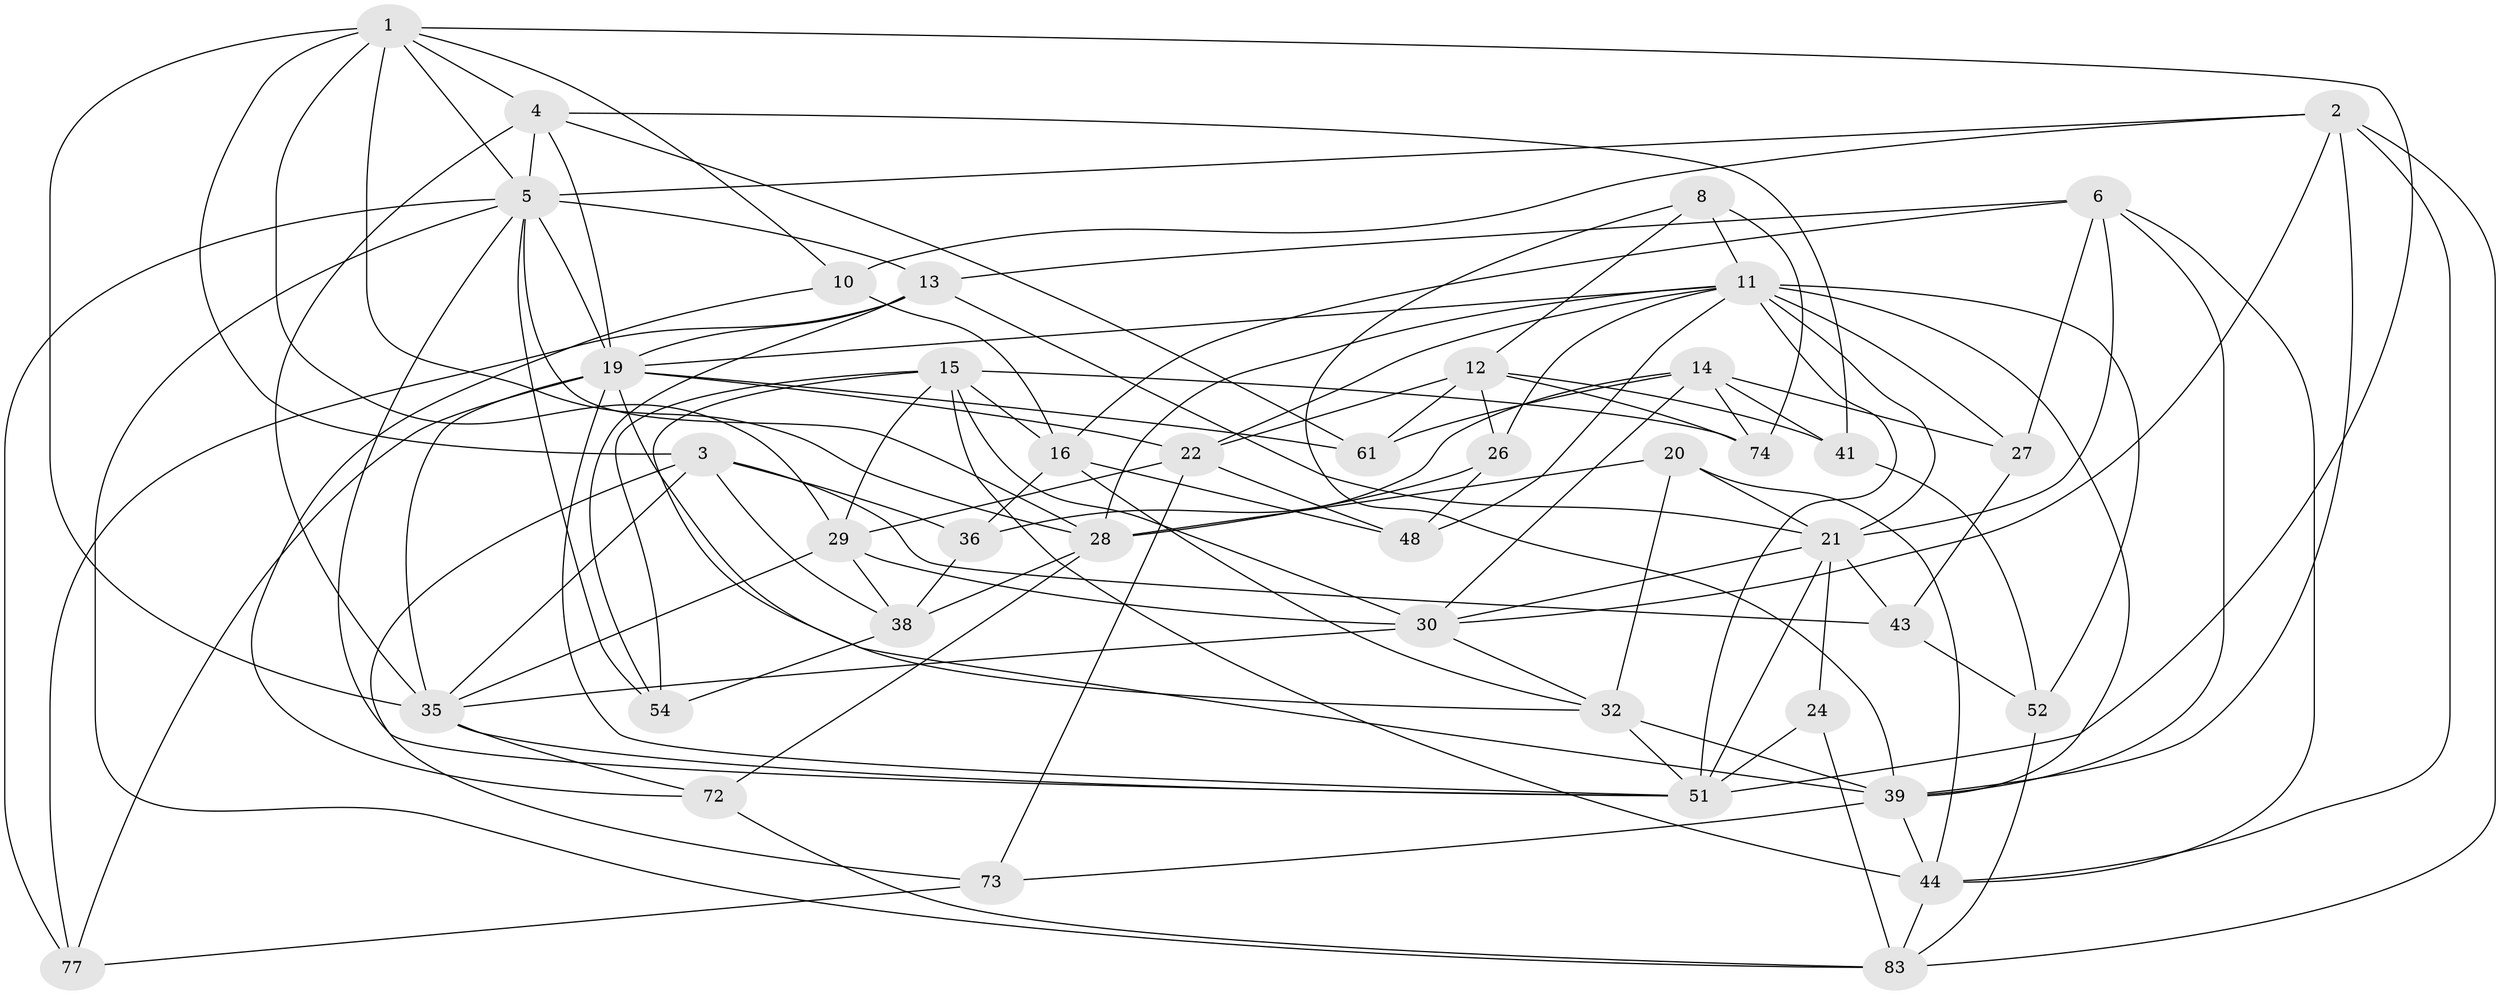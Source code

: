 // original degree distribution, {4: 1.0}
// Generated by graph-tools (version 1.1) at 2025/20/03/04/25 18:20:44]
// undirected, 42 vertices, 121 edges
graph export_dot {
graph [start="1"]
  node [color=gray90,style=filled];
  1 [super="+9+37"];
  2 [super="+45"];
  3 [super="+46"];
  4 [super="+59"];
  5 [super="+7+17"];
  6 [super="+57"];
  8;
  10;
  11 [super="+18"];
  12 [super="+25"];
  13 [super="+65"];
  14 [super="+67"];
  15 [super="+23"];
  16 [super="+62"];
  19 [super="+55+42"];
  20;
  21 [super="+40+70"];
  22 [super="+63"];
  24;
  26;
  27;
  28 [super="+53+80"];
  29 [super="+64"];
  30 [super="+31"];
  32 [super="+60+47"];
  35 [super="+69"];
  36;
  38 [super="+66"];
  39 [super="+58"];
  41;
  43;
  44 [super="+49"];
  48;
  51 [super="+76+56"];
  52;
  54;
  61;
  72;
  73;
  74;
  77;
  83 [super="+84"];
  1 -- 5;
  1 -- 10;
  1 -- 35;
  1 -- 3;
  1 -- 4;
  1 -- 51;
  1 -- 29;
  1 -- 28;
  2 -- 30;
  2 -- 5;
  2 -- 83;
  2 -- 10;
  2 -- 44;
  2 -- 39;
  3 -- 35;
  3 -- 36;
  3 -- 73;
  3 -- 43;
  3 -- 38;
  4 -- 5;
  4 -- 41;
  4 -- 61;
  4 -- 35;
  4 -- 19;
  5 -- 13;
  5 -- 54;
  5 -- 77;
  5 -- 83;
  5 -- 28;
  5 -- 51;
  5 -- 19;
  6 -- 39;
  6 -- 16;
  6 -- 13;
  6 -- 27;
  6 -- 44;
  6 -- 21;
  8 -- 74;
  8 -- 12;
  8 -- 11;
  8 -- 39;
  10 -- 72;
  10 -- 16;
  11 -- 22;
  11 -- 19;
  11 -- 39;
  11 -- 48;
  11 -- 51 [weight=2];
  11 -- 52;
  11 -- 21;
  11 -- 26;
  11 -- 27;
  11 -- 28;
  12 -- 26;
  12 -- 22;
  12 -- 41;
  12 -- 74;
  12 -- 61;
  13 -- 77;
  13 -- 54;
  13 -- 21;
  13 -- 19;
  14 -- 61;
  14 -- 36;
  14 -- 41;
  14 -- 74;
  14 -- 27;
  14 -- 30;
  15 -- 16;
  15 -- 30 [weight=2];
  15 -- 29;
  15 -- 54;
  15 -- 39;
  15 -- 74;
  15 -- 44;
  16 -- 48;
  16 -- 36;
  16 -- 32;
  19 -- 22;
  19 -- 35;
  19 -- 32;
  19 -- 61;
  19 -- 77;
  19 -- 51;
  20 -- 32;
  20 -- 21;
  20 -- 28;
  20 -- 44;
  21 -- 24;
  21 -- 43;
  21 -- 30;
  21 -- 51;
  22 -- 29;
  22 -- 48;
  22 -- 73;
  24 -- 83;
  24 -- 51 [weight=2];
  26 -- 48;
  26 -- 28;
  27 -- 43;
  28 -- 38 [weight=2];
  28 -- 72;
  29 -- 35;
  29 -- 30;
  29 -- 38;
  30 -- 35;
  30 -- 32;
  32 -- 51;
  32 -- 39;
  35 -- 72;
  35 -- 51;
  36 -- 38;
  38 -- 54;
  39 -- 73;
  39 -- 44;
  41 -- 52;
  43 -- 52;
  44 -- 83;
  52 -- 83;
  72 -- 83;
  73 -- 77;
}
